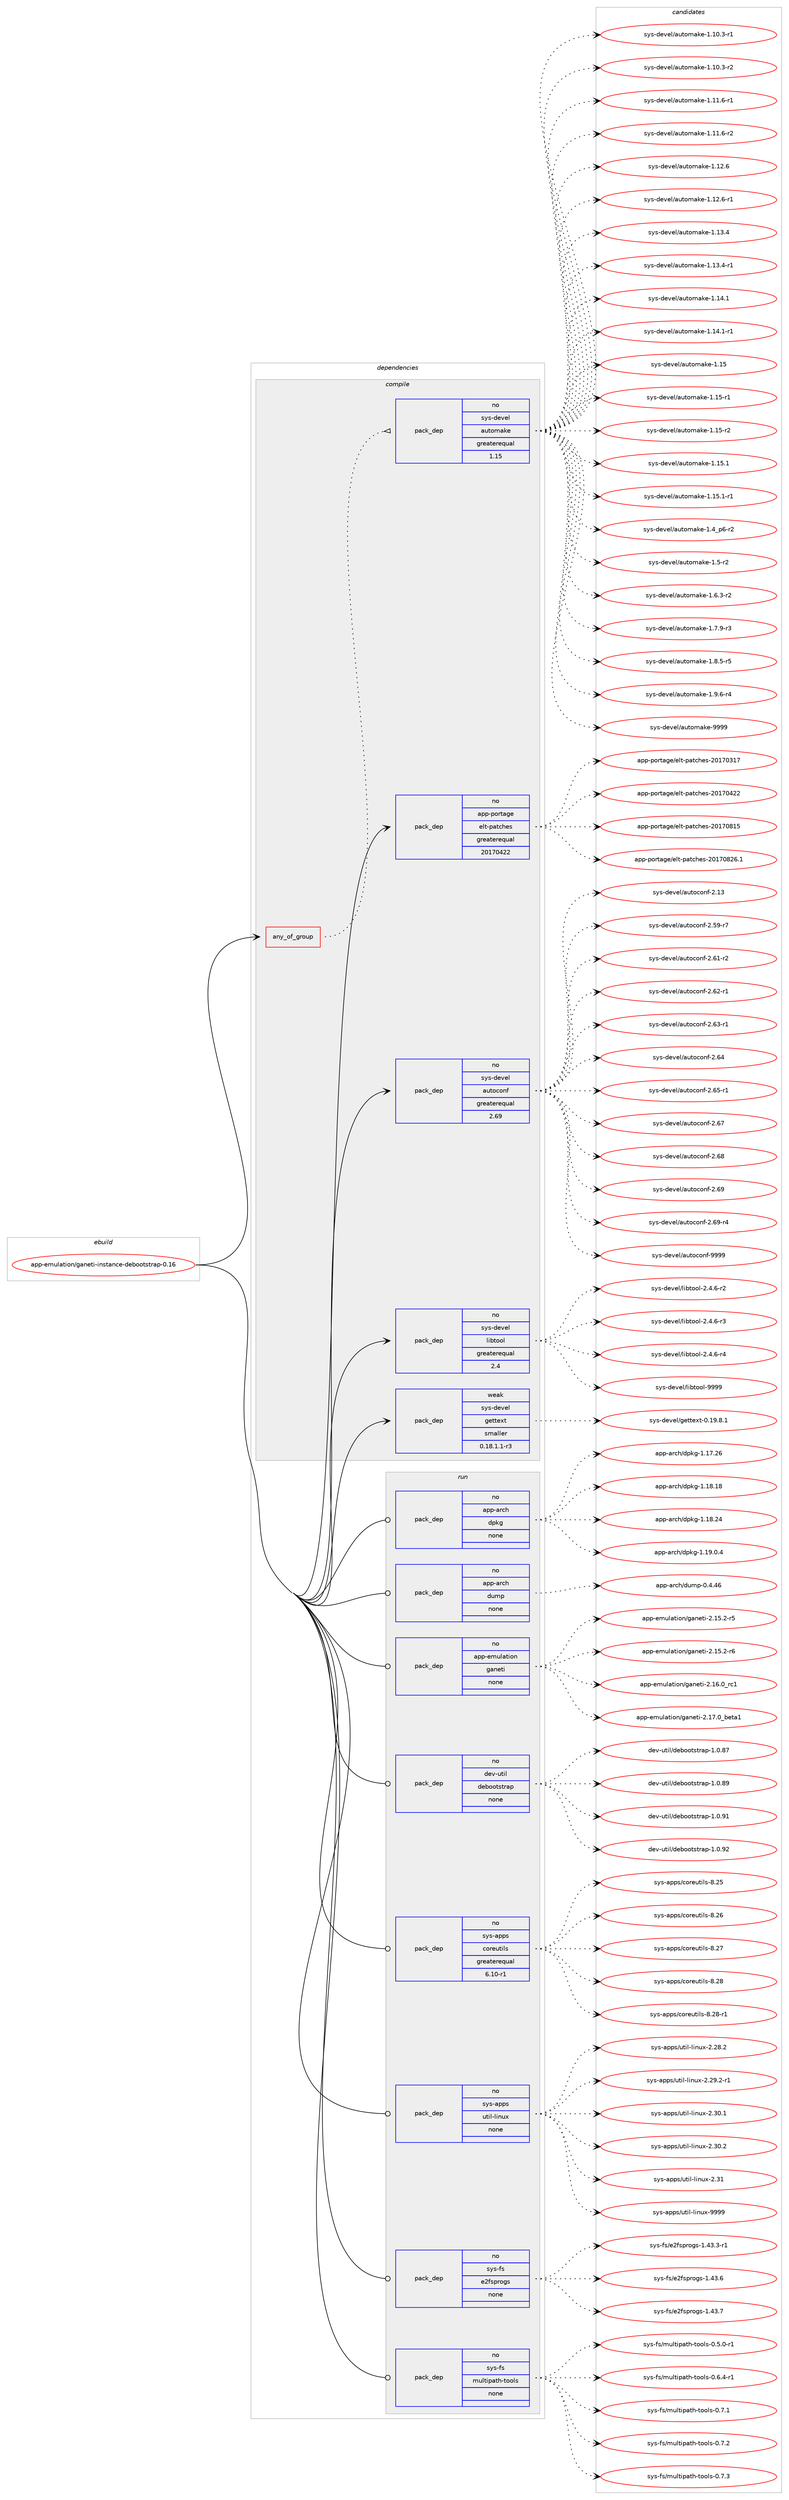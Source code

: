 digraph prolog {

# *************
# Graph options
# *************

newrank=true;
concentrate=true;
compound=true;
graph [rankdir=LR,fontname=Helvetica,fontsize=10,ranksep=1.5];#, ranksep=2.5, nodesep=0.2];
edge  [arrowhead=vee];
node  [fontname=Helvetica,fontsize=10];

# **********
# The ebuild
# **********

subgraph cluster_leftcol {
color=gray;
rank=same;
label=<<i>ebuild</i>>;
id [label="app-emulation/ganeti-instance-debootstrap-0.16", color=red, width=4, href="../app-emulation/ganeti-instance-debootstrap-0.16.svg"];
}

# ****************
# The dependencies
# ****************

subgraph cluster_midcol {
color=gray;
label=<<i>dependencies</i>>;
subgraph cluster_compile {
fillcolor="#eeeeee";
style=filled;
label=<<i>compile</i>>;
subgraph any421 {
dependency22385 [label=<<TABLE BORDER="0" CELLBORDER="1" CELLSPACING="0" CELLPADDING="4"><TR><TD CELLPADDING="10">any_of_group</TD></TR></TABLE>>, shape=none, color=red];subgraph pack16581 {
dependency22386 [label=<<TABLE BORDER="0" CELLBORDER="1" CELLSPACING="0" CELLPADDING="4" WIDTH="220"><TR><TD ROWSPAN="6" CELLPADDING="30">pack_dep</TD></TR><TR><TD WIDTH="110">no</TD></TR><TR><TD>sys-devel</TD></TR><TR><TD>automake</TD></TR><TR><TD>greaterequal</TD></TR><TR><TD>1.15</TD></TR></TABLE>>, shape=none, color=blue];
}
dependency22385:e -> dependency22386:w [weight=20,style="dotted",arrowhead="oinv"];
}
id:e -> dependency22385:w [weight=20,style="solid",arrowhead="vee"];
subgraph pack16582 {
dependency22387 [label=<<TABLE BORDER="0" CELLBORDER="1" CELLSPACING="0" CELLPADDING="4" WIDTH="220"><TR><TD ROWSPAN="6" CELLPADDING="30">pack_dep</TD></TR><TR><TD WIDTH="110">no</TD></TR><TR><TD>app-portage</TD></TR><TR><TD>elt-patches</TD></TR><TR><TD>greaterequal</TD></TR><TR><TD>20170422</TD></TR></TABLE>>, shape=none, color=blue];
}
id:e -> dependency22387:w [weight=20,style="solid",arrowhead="vee"];
subgraph pack16583 {
dependency22388 [label=<<TABLE BORDER="0" CELLBORDER="1" CELLSPACING="0" CELLPADDING="4" WIDTH="220"><TR><TD ROWSPAN="6" CELLPADDING="30">pack_dep</TD></TR><TR><TD WIDTH="110">no</TD></TR><TR><TD>sys-devel</TD></TR><TR><TD>autoconf</TD></TR><TR><TD>greaterequal</TD></TR><TR><TD>2.69</TD></TR></TABLE>>, shape=none, color=blue];
}
id:e -> dependency22388:w [weight=20,style="solid",arrowhead="vee"];
subgraph pack16584 {
dependency22389 [label=<<TABLE BORDER="0" CELLBORDER="1" CELLSPACING="0" CELLPADDING="4" WIDTH="220"><TR><TD ROWSPAN="6" CELLPADDING="30">pack_dep</TD></TR><TR><TD WIDTH="110">no</TD></TR><TR><TD>sys-devel</TD></TR><TR><TD>libtool</TD></TR><TR><TD>greaterequal</TD></TR><TR><TD>2.4</TD></TR></TABLE>>, shape=none, color=blue];
}
id:e -> dependency22389:w [weight=20,style="solid",arrowhead="vee"];
subgraph pack16585 {
dependency22390 [label=<<TABLE BORDER="0" CELLBORDER="1" CELLSPACING="0" CELLPADDING="4" WIDTH="220"><TR><TD ROWSPAN="6" CELLPADDING="30">pack_dep</TD></TR><TR><TD WIDTH="110">weak</TD></TR><TR><TD>sys-devel</TD></TR><TR><TD>gettext</TD></TR><TR><TD>smaller</TD></TR><TR><TD>0.18.1.1-r3</TD></TR></TABLE>>, shape=none, color=blue];
}
id:e -> dependency22390:w [weight=20,style="solid",arrowhead="vee"];
}
subgraph cluster_compileandrun {
fillcolor="#eeeeee";
style=filled;
label=<<i>compile and run</i>>;
}
subgraph cluster_run {
fillcolor="#eeeeee";
style=filled;
label=<<i>run</i>>;
subgraph pack16586 {
dependency22391 [label=<<TABLE BORDER="0" CELLBORDER="1" CELLSPACING="0" CELLPADDING="4" WIDTH="220"><TR><TD ROWSPAN="6" CELLPADDING="30">pack_dep</TD></TR><TR><TD WIDTH="110">no</TD></TR><TR><TD>app-arch</TD></TR><TR><TD>dpkg</TD></TR><TR><TD>none</TD></TR><TR><TD></TD></TR></TABLE>>, shape=none, color=blue];
}
id:e -> dependency22391:w [weight=20,style="solid",arrowhead="odot"];
subgraph pack16587 {
dependency22392 [label=<<TABLE BORDER="0" CELLBORDER="1" CELLSPACING="0" CELLPADDING="4" WIDTH="220"><TR><TD ROWSPAN="6" CELLPADDING="30">pack_dep</TD></TR><TR><TD WIDTH="110">no</TD></TR><TR><TD>app-arch</TD></TR><TR><TD>dump</TD></TR><TR><TD>none</TD></TR><TR><TD></TD></TR></TABLE>>, shape=none, color=blue];
}
id:e -> dependency22392:w [weight=20,style="solid",arrowhead="odot"];
subgraph pack16588 {
dependency22393 [label=<<TABLE BORDER="0" CELLBORDER="1" CELLSPACING="0" CELLPADDING="4" WIDTH="220"><TR><TD ROWSPAN="6" CELLPADDING="30">pack_dep</TD></TR><TR><TD WIDTH="110">no</TD></TR><TR><TD>app-emulation</TD></TR><TR><TD>ganeti</TD></TR><TR><TD>none</TD></TR><TR><TD></TD></TR></TABLE>>, shape=none, color=blue];
}
id:e -> dependency22393:w [weight=20,style="solid",arrowhead="odot"];
subgraph pack16589 {
dependency22394 [label=<<TABLE BORDER="0" CELLBORDER="1" CELLSPACING="0" CELLPADDING="4" WIDTH="220"><TR><TD ROWSPAN="6" CELLPADDING="30">pack_dep</TD></TR><TR><TD WIDTH="110">no</TD></TR><TR><TD>dev-util</TD></TR><TR><TD>debootstrap</TD></TR><TR><TD>none</TD></TR><TR><TD></TD></TR></TABLE>>, shape=none, color=blue];
}
id:e -> dependency22394:w [weight=20,style="solid",arrowhead="odot"];
subgraph pack16590 {
dependency22395 [label=<<TABLE BORDER="0" CELLBORDER="1" CELLSPACING="0" CELLPADDING="4" WIDTH="220"><TR><TD ROWSPAN="6" CELLPADDING="30">pack_dep</TD></TR><TR><TD WIDTH="110">no</TD></TR><TR><TD>sys-apps</TD></TR><TR><TD>coreutils</TD></TR><TR><TD>greaterequal</TD></TR><TR><TD>6.10-r1</TD></TR></TABLE>>, shape=none, color=blue];
}
id:e -> dependency22395:w [weight=20,style="solid",arrowhead="odot"];
subgraph pack16591 {
dependency22396 [label=<<TABLE BORDER="0" CELLBORDER="1" CELLSPACING="0" CELLPADDING="4" WIDTH="220"><TR><TD ROWSPAN="6" CELLPADDING="30">pack_dep</TD></TR><TR><TD WIDTH="110">no</TD></TR><TR><TD>sys-apps</TD></TR><TR><TD>util-linux</TD></TR><TR><TD>none</TD></TR><TR><TD></TD></TR></TABLE>>, shape=none, color=blue];
}
id:e -> dependency22396:w [weight=20,style="solid",arrowhead="odot"];
subgraph pack16592 {
dependency22397 [label=<<TABLE BORDER="0" CELLBORDER="1" CELLSPACING="0" CELLPADDING="4" WIDTH="220"><TR><TD ROWSPAN="6" CELLPADDING="30">pack_dep</TD></TR><TR><TD WIDTH="110">no</TD></TR><TR><TD>sys-fs</TD></TR><TR><TD>e2fsprogs</TD></TR><TR><TD>none</TD></TR><TR><TD></TD></TR></TABLE>>, shape=none, color=blue];
}
id:e -> dependency22397:w [weight=20,style="solid",arrowhead="odot"];
subgraph pack16593 {
dependency22398 [label=<<TABLE BORDER="0" CELLBORDER="1" CELLSPACING="0" CELLPADDING="4" WIDTH="220"><TR><TD ROWSPAN="6" CELLPADDING="30">pack_dep</TD></TR><TR><TD WIDTH="110">no</TD></TR><TR><TD>sys-fs</TD></TR><TR><TD>multipath-tools</TD></TR><TR><TD>none</TD></TR><TR><TD></TD></TR></TABLE>>, shape=none, color=blue];
}
id:e -> dependency22398:w [weight=20,style="solid",arrowhead="odot"];
}
}

# **************
# The candidates
# **************

subgraph cluster_choices {
rank=same;
color=gray;
label=<<i>candidates</i>>;

subgraph choice16581 {
color=black;
nodesep=1;
choice11512111545100101118101108479711711611110997107101454946494846514511449 [label="sys-devel/automake-1.10.3-r1", color=red, width=4,href="../sys-devel/automake-1.10.3-r1.svg"];
choice11512111545100101118101108479711711611110997107101454946494846514511450 [label="sys-devel/automake-1.10.3-r2", color=red, width=4,href="../sys-devel/automake-1.10.3-r2.svg"];
choice11512111545100101118101108479711711611110997107101454946494946544511449 [label="sys-devel/automake-1.11.6-r1", color=red, width=4,href="../sys-devel/automake-1.11.6-r1.svg"];
choice11512111545100101118101108479711711611110997107101454946494946544511450 [label="sys-devel/automake-1.11.6-r2", color=red, width=4,href="../sys-devel/automake-1.11.6-r2.svg"];
choice1151211154510010111810110847971171161111099710710145494649504654 [label="sys-devel/automake-1.12.6", color=red, width=4,href="../sys-devel/automake-1.12.6.svg"];
choice11512111545100101118101108479711711611110997107101454946495046544511449 [label="sys-devel/automake-1.12.6-r1", color=red, width=4,href="../sys-devel/automake-1.12.6-r1.svg"];
choice1151211154510010111810110847971171161111099710710145494649514652 [label="sys-devel/automake-1.13.4", color=red, width=4,href="../sys-devel/automake-1.13.4.svg"];
choice11512111545100101118101108479711711611110997107101454946495146524511449 [label="sys-devel/automake-1.13.4-r1", color=red, width=4,href="../sys-devel/automake-1.13.4-r1.svg"];
choice1151211154510010111810110847971171161111099710710145494649524649 [label="sys-devel/automake-1.14.1", color=red, width=4,href="../sys-devel/automake-1.14.1.svg"];
choice11512111545100101118101108479711711611110997107101454946495246494511449 [label="sys-devel/automake-1.14.1-r1", color=red, width=4,href="../sys-devel/automake-1.14.1-r1.svg"];
choice115121115451001011181011084797117116111109971071014549464953 [label="sys-devel/automake-1.15", color=red, width=4,href="../sys-devel/automake-1.15.svg"];
choice1151211154510010111810110847971171161111099710710145494649534511449 [label="sys-devel/automake-1.15-r1", color=red, width=4,href="../sys-devel/automake-1.15-r1.svg"];
choice1151211154510010111810110847971171161111099710710145494649534511450 [label="sys-devel/automake-1.15-r2", color=red, width=4,href="../sys-devel/automake-1.15-r2.svg"];
choice1151211154510010111810110847971171161111099710710145494649534649 [label="sys-devel/automake-1.15.1", color=red, width=4,href="../sys-devel/automake-1.15.1.svg"];
choice11512111545100101118101108479711711611110997107101454946495346494511449 [label="sys-devel/automake-1.15.1-r1", color=red, width=4,href="../sys-devel/automake-1.15.1-r1.svg"];
choice115121115451001011181011084797117116111109971071014549465295112544511450 [label="sys-devel/automake-1.4_p6-r2", color=red, width=4,href="../sys-devel/automake-1.4_p6-r2.svg"];
choice11512111545100101118101108479711711611110997107101454946534511450 [label="sys-devel/automake-1.5-r2", color=red, width=4,href="../sys-devel/automake-1.5-r2.svg"];
choice115121115451001011181011084797117116111109971071014549465446514511450 [label="sys-devel/automake-1.6.3-r2", color=red, width=4,href="../sys-devel/automake-1.6.3-r2.svg"];
choice115121115451001011181011084797117116111109971071014549465546574511451 [label="sys-devel/automake-1.7.9-r3", color=red, width=4,href="../sys-devel/automake-1.7.9-r3.svg"];
choice115121115451001011181011084797117116111109971071014549465646534511453 [label="sys-devel/automake-1.8.5-r5", color=red, width=4,href="../sys-devel/automake-1.8.5-r5.svg"];
choice115121115451001011181011084797117116111109971071014549465746544511452 [label="sys-devel/automake-1.9.6-r4", color=red, width=4,href="../sys-devel/automake-1.9.6-r4.svg"];
choice115121115451001011181011084797117116111109971071014557575757 [label="sys-devel/automake-9999", color=red, width=4,href="../sys-devel/automake-9999.svg"];
dependency22386:e -> choice11512111545100101118101108479711711611110997107101454946494846514511449:w [style=dotted,weight="100"];
dependency22386:e -> choice11512111545100101118101108479711711611110997107101454946494846514511450:w [style=dotted,weight="100"];
dependency22386:e -> choice11512111545100101118101108479711711611110997107101454946494946544511449:w [style=dotted,weight="100"];
dependency22386:e -> choice11512111545100101118101108479711711611110997107101454946494946544511450:w [style=dotted,weight="100"];
dependency22386:e -> choice1151211154510010111810110847971171161111099710710145494649504654:w [style=dotted,weight="100"];
dependency22386:e -> choice11512111545100101118101108479711711611110997107101454946495046544511449:w [style=dotted,weight="100"];
dependency22386:e -> choice1151211154510010111810110847971171161111099710710145494649514652:w [style=dotted,weight="100"];
dependency22386:e -> choice11512111545100101118101108479711711611110997107101454946495146524511449:w [style=dotted,weight="100"];
dependency22386:e -> choice1151211154510010111810110847971171161111099710710145494649524649:w [style=dotted,weight="100"];
dependency22386:e -> choice11512111545100101118101108479711711611110997107101454946495246494511449:w [style=dotted,weight="100"];
dependency22386:e -> choice115121115451001011181011084797117116111109971071014549464953:w [style=dotted,weight="100"];
dependency22386:e -> choice1151211154510010111810110847971171161111099710710145494649534511449:w [style=dotted,weight="100"];
dependency22386:e -> choice1151211154510010111810110847971171161111099710710145494649534511450:w [style=dotted,weight="100"];
dependency22386:e -> choice1151211154510010111810110847971171161111099710710145494649534649:w [style=dotted,weight="100"];
dependency22386:e -> choice11512111545100101118101108479711711611110997107101454946495346494511449:w [style=dotted,weight="100"];
dependency22386:e -> choice115121115451001011181011084797117116111109971071014549465295112544511450:w [style=dotted,weight="100"];
dependency22386:e -> choice11512111545100101118101108479711711611110997107101454946534511450:w [style=dotted,weight="100"];
dependency22386:e -> choice115121115451001011181011084797117116111109971071014549465446514511450:w [style=dotted,weight="100"];
dependency22386:e -> choice115121115451001011181011084797117116111109971071014549465546574511451:w [style=dotted,weight="100"];
dependency22386:e -> choice115121115451001011181011084797117116111109971071014549465646534511453:w [style=dotted,weight="100"];
dependency22386:e -> choice115121115451001011181011084797117116111109971071014549465746544511452:w [style=dotted,weight="100"];
dependency22386:e -> choice115121115451001011181011084797117116111109971071014557575757:w [style=dotted,weight="100"];
}
subgraph choice16582 {
color=black;
nodesep=1;
choice97112112451121111141169710310147101108116451129711699104101115455048495548514955 [label="app-portage/elt-patches-20170317", color=red, width=4,href="../app-portage/elt-patches-20170317.svg"];
choice97112112451121111141169710310147101108116451129711699104101115455048495548525050 [label="app-portage/elt-patches-20170422", color=red, width=4,href="../app-portage/elt-patches-20170422.svg"];
choice97112112451121111141169710310147101108116451129711699104101115455048495548564953 [label="app-portage/elt-patches-20170815", color=red, width=4,href="../app-portage/elt-patches-20170815.svg"];
choice971121124511211111411697103101471011081164511297116991041011154550484955485650544649 [label="app-portage/elt-patches-20170826.1", color=red, width=4,href="../app-portage/elt-patches-20170826.1.svg"];
dependency22387:e -> choice97112112451121111141169710310147101108116451129711699104101115455048495548514955:w [style=dotted,weight="100"];
dependency22387:e -> choice97112112451121111141169710310147101108116451129711699104101115455048495548525050:w [style=dotted,weight="100"];
dependency22387:e -> choice97112112451121111141169710310147101108116451129711699104101115455048495548564953:w [style=dotted,weight="100"];
dependency22387:e -> choice971121124511211111411697103101471011081164511297116991041011154550484955485650544649:w [style=dotted,weight="100"];
}
subgraph choice16583 {
color=black;
nodesep=1;
choice115121115451001011181011084797117116111991111101024550464951 [label="sys-devel/autoconf-2.13", color=red, width=4,href="../sys-devel/autoconf-2.13.svg"];
choice1151211154510010111810110847971171161119911111010245504653574511455 [label="sys-devel/autoconf-2.59-r7", color=red, width=4,href="../sys-devel/autoconf-2.59-r7.svg"];
choice1151211154510010111810110847971171161119911111010245504654494511450 [label="sys-devel/autoconf-2.61-r2", color=red, width=4,href="../sys-devel/autoconf-2.61-r2.svg"];
choice1151211154510010111810110847971171161119911111010245504654504511449 [label="sys-devel/autoconf-2.62-r1", color=red, width=4,href="../sys-devel/autoconf-2.62-r1.svg"];
choice1151211154510010111810110847971171161119911111010245504654514511449 [label="sys-devel/autoconf-2.63-r1", color=red, width=4,href="../sys-devel/autoconf-2.63-r1.svg"];
choice115121115451001011181011084797117116111991111101024550465452 [label="sys-devel/autoconf-2.64", color=red, width=4,href="../sys-devel/autoconf-2.64.svg"];
choice1151211154510010111810110847971171161119911111010245504654534511449 [label="sys-devel/autoconf-2.65-r1", color=red, width=4,href="../sys-devel/autoconf-2.65-r1.svg"];
choice115121115451001011181011084797117116111991111101024550465455 [label="sys-devel/autoconf-2.67", color=red, width=4,href="../sys-devel/autoconf-2.67.svg"];
choice115121115451001011181011084797117116111991111101024550465456 [label="sys-devel/autoconf-2.68", color=red, width=4,href="../sys-devel/autoconf-2.68.svg"];
choice115121115451001011181011084797117116111991111101024550465457 [label="sys-devel/autoconf-2.69", color=red, width=4,href="../sys-devel/autoconf-2.69.svg"];
choice1151211154510010111810110847971171161119911111010245504654574511452 [label="sys-devel/autoconf-2.69-r4", color=red, width=4,href="../sys-devel/autoconf-2.69-r4.svg"];
choice115121115451001011181011084797117116111991111101024557575757 [label="sys-devel/autoconf-9999", color=red, width=4,href="../sys-devel/autoconf-9999.svg"];
dependency22388:e -> choice115121115451001011181011084797117116111991111101024550464951:w [style=dotted,weight="100"];
dependency22388:e -> choice1151211154510010111810110847971171161119911111010245504653574511455:w [style=dotted,weight="100"];
dependency22388:e -> choice1151211154510010111810110847971171161119911111010245504654494511450:w [style=dotted,weight="100"];
dependency22388:e -> choice1151211154510010111810110847971171161119911111010245504654504511449:w [style=dotted,weight="100"];
dependency22388:e -> choice1151211154510010111810110847971171161119911111010245504654514511449:w [style=dotted,weight="100"];
dependency22388:e -> choice115121115451001011181011084797117116111991111101024550465452:w [style=dotted,weight="100"];
dependency22388:e -> choice1151211154510010111810110847971171161119911111010245504654534511449:w [style=dotted,weight="100"];
dependency22388:e -> choice115121115451001011181011084797117116111991111101024550465455:w [style=dotted,weight="100"];
dependency22388:e -> choice115121115451001011181011084797117116111991111101024550465456:w [style=dotted,weight="100"];
dependency22388:e -> choice115121115451001011181011084797117116111991111101024550465457:w [style=dotted,weight="100"];
dependency22388:e -> choice1151211154510010111810110847971171161119911111010245504654574511452:w [style=dotted,weight="100"];
dependency22388:e -> choice115121115451001011181011084797117116111991111101024557575757:w [style=dotted,weight="100"];
}
subgraph choice16584 {
color=black;
nodesep=1;
choice1151211154510010111810110847108105981161111111084550465246544511450 [label="sys-devel/libtool-2.4.6-r2", color=red, width=4,href="../sys-devel/libtool-2.4.6-r2.svg"];
choice1151211154510010111810110847108105981161111111084550465246544511451 [label="sys-devel/libtool-2.4.6-r3", color=red, width=4,href="../sys-devel/libtool-2.4.6-r3.svg"];
choice1151211154510010111810110847108105981161111111084550465246544511452 [label="sys-devel/libtool-2.4.6-r4", color=red, width=4,href="../sys-devel/libtool-2.4.6-r4.svg"];
choice1151211154510010111810110847108105981161111111084557575757 [label="sys-devel/libtool-9999", color=red, width=4,href="../sys-devel/libtool-9999.svg"];
dependency22389:e -> choice1151211154510010111810110847108105981161111111084550465246544511450:w [style=dotted,weight="100"];
dependency22389:e -> choice1151211154510010111810110847108105981161111111084550465246544511451:w [style=dotted,weight="100"];
dependency22389:e -> choice1151211154510010111810110847108105981161111111084550465246544511452:w [style=dotted,weight="100"];
dependency22389:e -> choice1151211154510010111810110847108105981161111111084557575757:w [style=dotted,weight="100"];
}
subgraph choice16585 {
color=black;
nodesep=1;
choice1151211154510010111810110847103101116116101120116454846495746564649 [label="sys-devel/gettext-0.19.8.1", color=red, width=4,href="../sys-devel/gettext-0.19.8.1.svg"];
dependency22390:e -> choice1151211154510010111810110847103101116116101120116454846495746564649:w [style=dotted,weight="100"];
}
subgraph choice16586 {
color=black;
nodesep=1;
choice97112112459711499104471001121071034549464955465054 [label="app-arch/dpkg-1.17.26", color=red, width=4,href="../app-arch/dpkg-1.17.26.svg"];
choice97112112459711499104471001121071034549464956464956 [label="app-arch/dpkg-1.18.18", color=red, width=4,href="../app-arch/dpkg-1.18.18.svg"];
choice97112112459711499104471001121071034549464956465052 [label="app-arch/dpkg-1.18.24", color=red, width=4,href="../app-arch/dpkg-1.18.24.svg"];
choice9711211245971149910447100112107103454946495746484652 [label="app-arch/dpkg-1.19.0.4", color=red, width=4,href="../app-arch/dpkg-1.19.0.4.svg"];
dependency22391:e -> choice97112112459711499104471001121071034549464955465054:w [style=dotted,weight="100"];
dependency22391:e -> choice97112112459711499104471001121071034549464956464956:w [style=dotted,weight="100"];
dependency22391:e -> choice97112112459711499104471001121071034549464956465052:w [style=dotted,weight="100"];
dependency22391:e -> choice9711211245971149910447100112107103454946495746484652:w [style=dotted,weight="100"];
}
subgraph choice16587 {
color=black;
nodesep=1;
choice971121124597114991044710011710911245484652465254 [label="app-arch/dump-0.4.46", color=red, width=4,href="../app-arch/dump-0.4.46.svg"];
dependency22392:e -> choice971121124597114991044710011710911245484652465254:w [style=dotted,weight="100"];
}
subgraph choice16588 {
color=black;
nodesep=1;
choice9711211245101109117108971161051111104710397110101116105455046495346504511453 [label="app-emulation/ganeti-2.15.2-r5", color=red, width=4,href="../app-emulation/ganeti-2.15.2-r5.svg"];
choice9711211245101109117108971161051111104710397110101116105455046495346504511454 [label="app-emulation/ganeti-2.15.2-r6", color=red, width=4,href="../app-emulation/ganeti-2.15.2-r6.svg"];
choice971121124510110911710897116105111110471039711010111610545504649544648951149949 [label="app-emulation/ganeti-2.16.0_rc1", color=red, width=4,href="../app-emulation/ganeti-2.16.0_rc1.svg"];
choice97112112451011091171089711610511111047103971101011161054550464955464895981011169749 [label="app-emulation/ganeti-2.17.0_beta1", color=red, width=4,href="../app-emulation/ganeti-2.17.0_beta1.svg"];
dependency22393:e -> choice9711211245101109117108971161051111104710397110101116105455046495346504511453:w [style=dotted,weight="100"];
dependency22393:e -> choice9711211245101109117108971161051111104710397110101116105455046495346504511454:w [style=dotted,weight="100"];
dependency22393:e -> choice971121124510110911710897116105111110471039711010111610545504649544648951149949:w [style=dotted,weight="100"];
dependency22393:e -> choice97112112451011091171089711610511111047103971101011161054550464955464895981011169749:w [style=dotted,weight="100"];
}
subgraph choice16589 {
color=black;
nodesep=1;
choice1001011184511711610510847100101981111111161151161149711245494648465655 [label="dev-util/debootstrap-1.0.87", color=red, width=4,href="../dev-util/debootstrap-1.0.87.svg"];
choice1001011184511711610510847100101981111111161151161149711245494648465657 [label="dev-util/debootstrap-1.0.89", color=red, width=4,href="../dev-util/debootstrap-1.0.89.svg"];
choice1001011184511711610510847100101981111111161151161149711245494648465749 [label="dev-util/debootstrap-1.0.91", color=red, width=4,href="../dev-util/debootstrap-1.0.91.svg"];
choice1001011184511711610510847100101981111111161151161149711245494648465750 [label="dev-util/debootstrap-1.0.92", color=red, width=4,href="../dev-util/debootstrap-1.0.92.svg"];
dependency22394:e -> choice1001011184511711610510847100101981111111161151161149711245494648465655:w [style=dotted,weight="100"];
dependency22394:e -> choice1001011184511711610510847100101981111111161151161149711245494648465657:w [style=dotted,weight="100"];
dependency22394:e -> choice1001011184511711610510847100101981111111161151161149711245494648465749:w [style=dotted,weight="100"];
dependency22394:e -> choice1001011184511711610510847100101981111111161151161149711245494648465750:w [style=dotted,weight="100"];
}
subgraph choice16590 {
color=black;
nodesep=1;
choice115121115459711211211547991111141011171161051081154556465053 [label="sys-apps/coreutils-8.25", color=red, width=4,href="../sys-apps/coreutils-8.25.svg"];
choice115121115459711211211547991111141011171161051081154556465054 [label="sys-apps/coreutils-8.26", color=red, width=4,href="../sys-apps/coreutils-8.26.svg"];
choice115121115459711211211547991111141011171161051081154556465055 [label="sys-apps/coreutils-8.27", color=red, width=4,href="../sys-apps/coreutils-8.27.svg"];
choice115121115459711211211547991111141011171161051081154556465056 [label="sys-apps/coreutils-8.28", color=red, width=4,href="../sys-apps/coreutils-8.28.svg"];
choice1151211154597112112115479911111410111711610510811545564650564511449 [label="sys-apps/coreutils-8.28-r1", color=red, width=4,href="../sys-apps/coreutils-8.28-r1.svg"];
dependency22395:e -> choice115121115459711211211547991111141011171161051081154556465053:w [style=dotted,weight="100"];
dependency22395:e -> choice115121115459711211211547991111141011171161051081154556465054:w [style=dotted,weight="100"];
dependency22395:e -> choice115121115459711211211547991111141011171161051081154556465055:w [style=dotted,weight="100"];
dependency22395:e -> choice115121115459711211211547991111141011171161051081154556465056:w [style=dotted,weight="100"];
dependency22395:e -> choice1151211154597112112115479911111410111711610510811545564650564511449:w [style=dotted,weight="100"];
}
subgraph choice16591 {
color=black;
nodesep=1;
choice1151211154597112112115471171161051084510810511011712045504650564650 [label="sys-apps/util-linux-2.28.2", color=red, width=4,href="../sys-apps/util-linux-2.28.2.svg"];
choice11512111545971121121154711711610510845108105110117120455046505746504511449 [label="sys-apps/util-linux-2.29.2-r1", color=red, width=4,href="../sys-apps/util-linux-2.29.2-r1.svg"];
choice1151211154597112112115471171161051084510810511011712045504651484649 [label="sys-apps/util-linux-2.30.1", color=red, width=4,href="../sys-apps/util-linux-2.30.1.svg"];
choice1151211154597112112115471171161051084510810511011712045504651484650 [label="sys-apps/util-linux-2.30.2", color=red, width=4,href="../sys-apps/util-linux-2.30.2.svg"];
choice115121115459711211211547117116105108451081051101171204550465149 [label="sys-apps/util-linux-2.31", color=red, width=4,href="../sys-apps/util-linux-2.31.svg"];
choice115121115459711211211547117116105108451081051101171204557575757 [label="sys-apps/util-linux-9999", color=red, width=4,href="../sys-apps/util-linux-9999.svg"];
dependency22396:e -> choice1151211154597112112115471171161051084510810511011712045504650564650:w [style=dotted,weight="100"];
dependency22396:e -> choice11512111545971121121154711711610510845108105110117120455046505746504511449:w [style=dotted,weight="100"];
dependency22396:e -> choice1151211154597112112115471171161051084510810511011712045504651484649:w [style=dotted,weight="100"];
dependency22396:e -> choice1151211154597112112115471171161051084510810511011712045504651484650:w [style=dotted,weight="100"];
dependency22396:e -> choice115121115459711211211547117116105108451081051101171204550465149:w [style=dotted,weight="100"];
dependency22396:e -> choice115121115459711211211547117116105108451081051101171204557575757:w [style=dotted,weight="100"];
}
subgraph choice16592 {
color=black;
nodesep=1;
choice115121115451021154710150102115112114111103115454946525146514511449 [label="sys-fs/e2fsprogs-1.43.3-r1", color=red, width=4,href="../sys-fs/e2fsprogs-1.43.3-r1.svg"];
choice11512111545102115471015010211511211411110311545494652514654 [label="sys-fs/e2fsprogs-1.43.6", color=red, width=4,href="../sys-fs/e2fsprogs-1.43.6.svg"];
choice11512111545102115471015010211511211411110311545494652514655 [label="sys-fs/e2fsprogs-1.43.7", color=red, width=4,href="../sys-fs/e2fsprogs-1.43.7.svg"];
dependency22397:e -> choice115121115451021154710150102115112114111103115454946525146514511449:w [style=dotted,weight="100"];
dependency22397:e -> choice11512111545102115471015010211511211411110311545494652514654:w [style=dotted,weight="100"];
dependency22397:e -> choice11512111545102115471015010211511211411110311545494652514655:w [style=dotted,weight="100"];
}
subgraph choice16593 {
color=black;
nodesep=1;
choice115121115451021154710911710811610511297116104451161111111081154548465346484511449 [label="sys-fs/multipath-tools-0.5.0-r1", color=red, width=4,href="../sys-fs/multipath-tools-0.5.0-r1.svg"];
choice115121115451021154710911710811610511297116104451161111111081154548465446524511449 [label="sys-fs/multipath-tools-0.6.4-r1", color=red, width=4,href="../sys-fs/multipath-tools-0.6.4-r1.svg"];
choice11512111545102115471091171081161051129711610445116111111108115454846554649 [label="sys-fs/multipath-tools-0.7.1", color=red, width=4,href="../sys-fs/multipath-tools-0.7.1.svg"];
choice11512111545102115471091171081161051129711610445116111111108115454846554650 [label="sys-fs/multipath-tools-0.7.2", color=red, width=4,href="../sys-fs/multipath-tools-0.7.2.svg"];
choice11512111545102115471091171081161051129711610445116111111108115454846554651 [label="sys-fs/multipath-tools-0.7.3", color=red, width=4,href="../sys-fs/multipath-tools-0.7.3.svg"];
dependency22398:e -> choice115121115451021154710911710811610511297116104451161111111081154548465346484511449:w [style=dotted,weight="100"];
dependency22398:e -> choice115121115451021154710911710811610511297116104451161111111081154548465446524511449:w [style=dotted,weight="100"];
dependency22398:e -> choice11512111545102115471091171081161051129711610445116111111108115454846554649:w [style=dotted,weight="100"];
dependency22398:e -> choice11512111545102115471091171081161051129711610445116111111108115454846554650:w [style=dotted,weight="100"];
dependency22398:e -> choice11512111545102115471091171081161051129711610445116111111108115454846554651:w [style=dotted,weight="100"];
}
}

}
